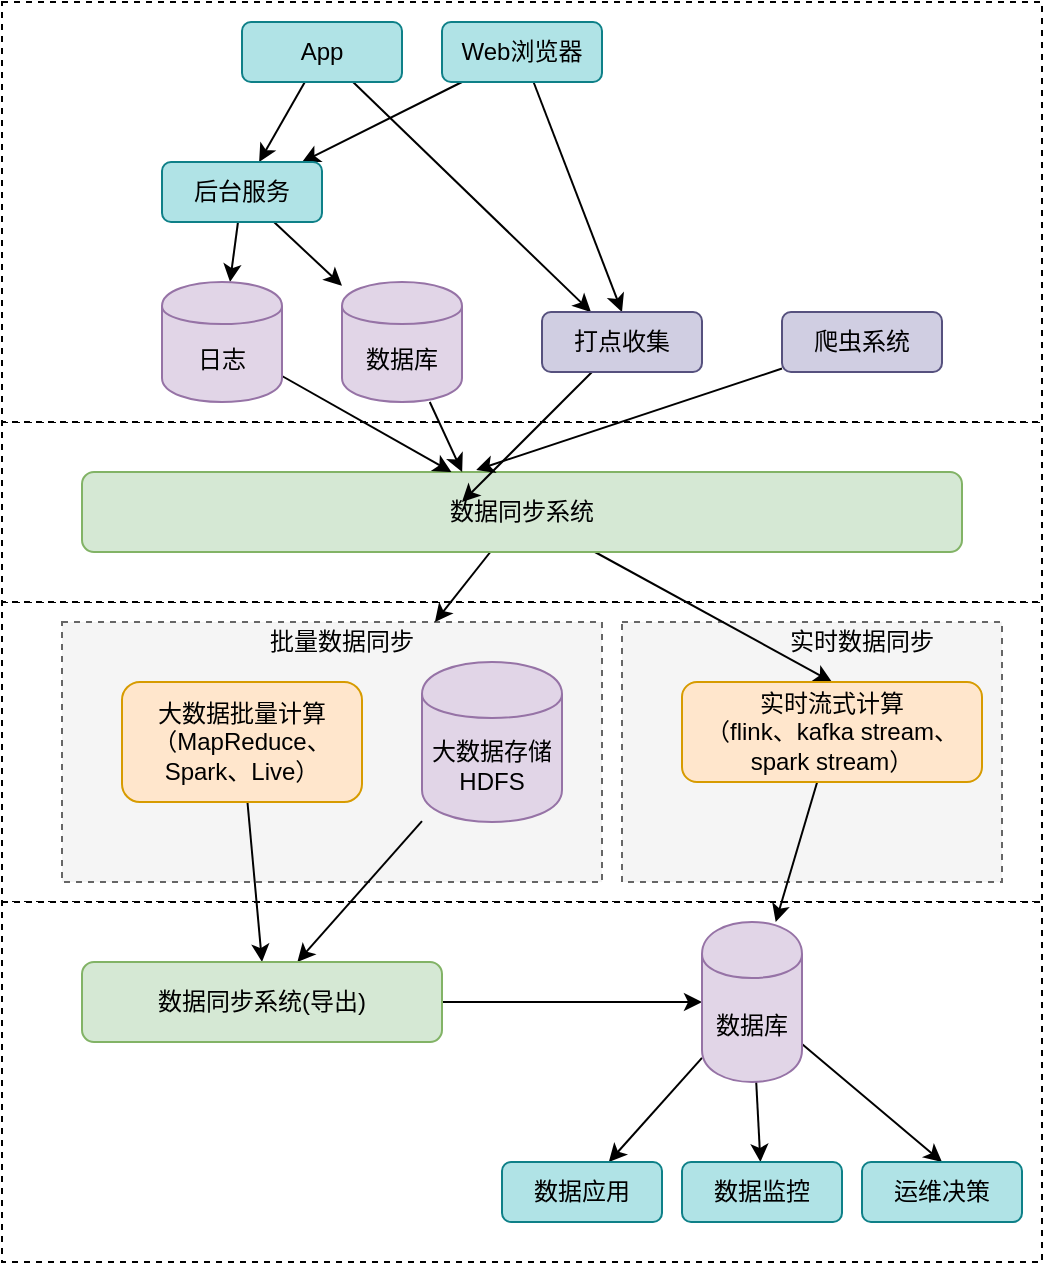 <mxfile version="12.9.13" type="github"><diagram id="FwHQQJlp3crXb-k4sVE2" name="Page-1"><mxGraphModel dx="946" dy="470" grid="1" gridSize="10" guides="1" tooltips="1" connect="1" arrows="1" fold="1" page="1" pageScale="1" pageWidth="827" pageHeight="1169" math="0" shadow="0"><root><mxCell id="0"/><mxCell id="1" parent="0"/><mxCell id="4ihViniQ6pG3tIxpzIFs-23" value="" style="rounded=0;whiteSpace=wrap;html=1;dashed=1;" vertex="1" parent="1"><mxGeometry x="120" y="320" width="520" height="150" as="geometry"/></mxCell><mxCell id="4ihViniQ6pG3tIxpzIFs-43" value="" style="rounded=0;whiteSpace=wrap;html=1;dashed=1;fillColor=#f5f5f5;strokeColor=#666666;fontColor=#333333;" vertex="1" parent="1"><mxGeometry x="430" y="330" width="190" height="130" as="geometry"/></mxCell><mxCell id="4ihViniQ6pG3tIxpzIFs-41" value="" style="rounded=0;whiteSpace=wrap;html=1;dashed=1;fillColor=#f5f5f5;strokeColor=#666666;fontColor=#333333;" vertex="1" parent="1"><mxGeometry x="150" y="330" width="270" height="130" as="geometry"/></mxCell><mxCell id="4ihViniQ6pG3tIxpzIFs-24" value="" style="rounded=0;whiteSpace=wrap;html=1;dashed=1;" vertex="1" parent="1"><mxGeometry x="120" y="470" width="520" height="180" as="geometry"/></mxCell><mxCell id="4ihViniQ6pG3tIxpzIFs-22" value="" style="rounded=0;whiteSpace=wrap;html=1;dashed=1;" vertex="1" parent="1"><mxGeometry x="120" y="230" width="520" height="90" as="geometry"/></mxCell><mxCell id="4ihViniQ6pG3tIxpzIFs-21" value="" style="rounded=0;whiteSpace=wrap;html=1;dashed=1;" vertex="1" parent="1"><mxGeometry x="120" y="20" width="520" height="210" as="geometry"/></mxCell><mxCell id="4ihViniQ6pG3tIxpzIFs-40" style="edgeStyle=none;rounded=0;orthogonalLoop=1;jettySize=auto;html=1;entryX=0.5;entryY=0;entryDx=0;entryDy=0;" edge="1" parent="1" source="4ihViniQ6pG3tIxpzIFs-1" target="4ihViniQ6pG3tIxpzIFs-15"><mxGeometry relative="1" as="geometry"/></mxCell><mxCell id="4ihViniQ6pG3tIxpzIFs-46" style="edgeStyle=none;rounded=0;orthogonalLoop=1;jettySize=auto;html=1;" edge="1" parent="1" source="4ihViniQ6pG3tIxpzIFs-1" target="4ihViniQ6pG3tIxpzIFs-41"><mxGeometry relative="1" as="geometry"/></mxCell><mxCell id="4ihViniQ6pG3tIxpzIFs-1" value="数据同步系统" style="rounded=1;whiteSpace=wrap;html=1;fillColor=#d5e8d4;strokeColor=#82b366;" vertex="1" parent="1"><mxGeometry x="160" y="255" width="440" height="40" as="geometry"/></mxCell><mxCell id="4ihViniQ6pG3tIxpzIFs-30" style="rounded=0;orthogonalLoop=1;jettySize=auto;html=1;" edge="1" parent="1" source="4ihViniQ6pG3tIxpzIFs-4" target="4ihViniQ6pG3tIxpzIFs-6"><mxGeometry relative="1" as="geometry"/></mxCell><mxCell id="4ihViniQ6pG3tIxpzIFs-32" style="edgeStyle=none;rounded=0;orthogonalLoop=1;jettySize=auto;html=1;" edge="1" parent="1" source="4ihViniQ6pG3tIxpzIFs-4" target="4ihViniQ6pG3tIxpzIFs-9"><mxGeometry relative="1" as="geometry"/></mxCell><mxCell id="4ihViniQ6pG3tIxpzIFs-4" value="App" style="rounded=1;whiteSpace=wrap;html=1;fillColor=#b0e3e6;strokeColor=#0e8088;" vertex="1" parent="1"><mxGeometry x="240" y="30" width="80" height="30" as="geometry"/></mxCell><mxCell id="4ihViniQ6pG3tIxpzIFs-31" style="edgeStyle=none;rounded=0;orthogonalLoop=1;jettySize=auto;html=1;" edge="1" parent="1" source="4ihViniQ6pG3tIxpzIFs-5" target="4ihViniQ6pG3tIxpzIFs-6"><mxGeometry relative="1" as="geometry"/></mxCell><mxCell id="4ihViniQ6pG3tIxpzIFs-33" style="edgeStyle=none;rounded=0;orthogonalLoop=1;jettySize=auto;html=1;entryX=0.5;entryY=0;entryDx=0;entryDy=0;" edge="1" parent="1" source="4ihViniQ6pG3tIxpzIFs-5" target="4ihViniQ6pG3tIxpzIFs-9"><mxGeometry relative="1" as="geometry"/></mxCell><mxCell id="4ihViniQ6pG3tIxpzIFs-5" value="Web浏览器" style="rounded=1;whiteSpace=wrap;html=1;fillColor=#b0e3e6;strokeColor=#0e8088;" vertex="1" parent="1"><mxGeometry x="340" y="30" width="80" height="30" as="geometry"/></mxCell><mxCell id="4ihViniQ6pG3tIxpzIFs-34" style="edgeStyle=none;rounded=0;orthogonalLoop=1;jettySize=auto;html=1;" edge="1" parent="1" source="4ihViniQ6pG3tIxpzIFs-6" target="4ihViniQ6pG3tIxpzIFs-10"><mxGeometry relative="1" as="geometry"/></mxCell><mxCell id="4ihViniQ6pG3tIxpzIFs-35" style="edgeStyle=none;rounded=0;orthogonalLoop=1;jettySize=auto;html=1;" edge="1" parent="1" source="4ihViniQ6pG3tIxpzIFs-6" target="4ihViniQ6pG3tIxpzIFs-11"><mxGeometry relative="1" as="geometry"/></mxCell><mxCell id="4ihViniQ6pG3tIxpzIFs-6" value="后台服务" style="rounded=1;whiteSpace=wrap;html=1;fillColor=#b0e3e6;strokeColor=#0e8088;" vertex="1" parent="1"><mxGeometry x="200" y="100" width="80" height="30" as="geometry"/></mxCell><mxCell id="4ihViniQ6pG3tIxpzIFs-38" style="edgeStyle=none;rounded=0;orthogonalLoop=1;jettySize=auto;html=1;" edge="1" parent="1" source="4ihViniQ6pG3tIxpzIFs-9"><mxGeometry relative="1" as="geometry"><mxPoint x="350" y="270" as="targetPoint"/></mxGeometry></mxCell><mxCell id="4ihViniQ6pG3tIxpzIFs-9" value="打点收集" style="rounded=1;whiteSpace=wrap;html=1;fillColor=#d0cee2;strokeColor=#56517e;" vertex="1" parent="1"><mxGeometry x="390" y="175" width="80" height="30" as="geometry"/></mxCell><mxCell id="4ihViniQ6pG3tIxpzIFs-36" style="edgeStyle=none;rounded=0;orthogonalLoop=1;jettySize=auto;html=1;" edge="1" parent="1" source="4ihViniQ6pG3tIxpzIFs-10" target="4ihViniQ6pG3tIxpzIFs-1"><mxGeometry relative="1" as="geometry"/></mxCell><mxCell id="4ihViniQ6pG3tIxpzIFs-10" value="日志" style="shape=cylinder;whiteSpace=wrap;html=1;boundedLbl=1;backgroundOutline=1;fillColor=#e1d5e7;strokeColor=#9673a6;" vertex="1" parent="1"><mxGeometry x="200" y="160" width="60" height="60" as="geometry"/></mxCell><mxCell id="4ihViniQ6pG3tIxpzIFs-37" style="edgeStyle=none;rounded=0;orthogonalLoop=1;jettySize=auto;html=1;entryX=0.432;entryY=0;entryDx=0;entryDy=0;entryPerimeter=0;" edge="1" parent="1" source="4ihViniQ6pG3tIxpzIFs-11" target="4ihViniQ6pG3tIxpzIFs-1"><mxGeometry relative="1" as="geometry"/></mxCell><mxCell id="4ihViniQ6pG3tIxpzIFs-11" value="数据库" style="shape=cylinder;whiteSpace=wrap;html=1;boundedLbl=1;backgroundOutline=1;fillColor=#e1d5e7;strokeColor=#9673a6;" vertex="1" parent="1"><mxGeometry x="290" y="160" width="60" height="60" as="geometry"/></mxCell><mxCell id="4ihViniQ6pG3tIxpzIFs-39" style="edgeStyle=none;rounded=0;orthogonalLoop=1;jettySize=auto;html=1;entryX=0.448;entryY=-0.025;entryDx=0;entryDy=0;entryPerimeter=0;" edge="1" parent="1" source="4ihViniQ6pG3tIxpzIFs-12" target="4ihViniQ6pG3tIxpzIFs-1"><mxGeometry relative="1" as="geometry"/></mxCell><mxCell id="4ihViniQ6pG3tIxpzIFs-12" value="爬虫系统" style="rounded=1;whiteSpace=wrap;html=1;fillColor=#d0cee2;strokeColor=#56517e;" vertex="1" parent="1"><mxGeometry x="510" y="175" width="80" height="30" as="geometry"/></mxCell><mxCell id="4ihViniQ6pG3tIxpzIFs-48" style="edgeStyle=none;rounded=0;orthogonalLoop=1;jettySize=auto;html=1;" edge="1" parent="1" source="4ihViniQ6pG3tIxpzIFs-13" target="4ihViniQ6pG3tIxpzIFs-16"><mxGeometry relative="1" as="geometry"/></mxCell><mxCell id="4ihViniQ6pG3tIxpzIFs-13" value="大数据存储&lt;br&gt;HDFS" style="shape=cylinder;whiteSpace=wrap;html=1;boundedLbl=1;backgroundOutline=1;fillColor=#e1d5e7;strokeColor=#9673a6;" vertex="1" parent="1"><mxGeometry x="330" y="350" width="70" height="80" as="geometry"/></mxCell><mxCell id="4ihViniQ6pG3tIxpzIFs-47" style="edgeStyle=none;rounded=0;orthogonalLoop=1;jettySize=auto;html=1;entryX=0.5;entryY=0;entryDx=0;entryDy=0;" edge="1" parent="1" source="4ihViniQ6pG3tIxpzIFs-14" target="4ihViniQ6pG3tIxpzIFs-16"><mxGeometry relative="1" as="geometry"/></mxCell><mxCell id="4ihViniQ6pG3tIxpzIFs-14" value="大数据批量计算&lt;br&gt;（MapReduce、Spark、Live）" style="rounded=1;whiteSpace=wrap;html=1;fillColor=#ffe6cc;strokeColor=#d79b00;" vertex="1" parent="1"><mxGeometry x="180" y="360" width="120" height="60" as="geometry"/></mxCell><mxCell id="4ihViniQ6pG3tIxpzIFs-53" style="edgeStyle=none;rounded=0;orthogonalLoop=1;jettySize=auto;html=1;" edge="1" parent="1" source="4ihViniQ6pG3tIxpzIFs-15" target="4ihViniQ6pG3tIxpzIFs-17"><mxGeometry relative="1" as="geometry"/></mxCell><mxCell id="4ihViniQ6pG3tIxpzIFs-15" value="实时流式计算&lt;br&gt;（flink、kafka stream、spark stream）" style="rounded=1;whiteSpace=wrap;html=1;fillColor=#ffe6cc;strokeColor=#d79b00;" vertex="1" parent="1"><mxGeometry x="460" y="360" width="150" height="50" as="geometry"/></mxCell><mxCell id="4ihViniQ6pG3tIxpzIFs-49" style="edgeStyle=none;rounded=0;orthogonalLoop=1;jettySize=auto;html=1;entryX=0;entryY=0.5;entryDx=0;entryDy=0;" edge="1" parent="1" source="4ihViniQ6pG3tIxpzIFs-16" target="4ihViniQ6pG3tIxpzIFs-17"><mxGeometry relative="1" as="geometry"/></mxCell><mxCell id="4ihViniQ6pG3tIxpzIFs-16" value="数据同步系统(导出)" style="rounded=1;whiteSpace=wrap;html=1;fillColor=#d5e8d4;strokeColor=#82b366;" vertex="1" parent="1"><mxGeometry x="160" y="500" width="180" height="40" as="geometry"/></mxCell><mxCell id="4ihViniQ6pG3tIxpzIFs-50" style="edgeStyle=none;rounded=0;orthogonalLoop=1;jettySize=auto;html=1;" edge="1" parent="1" source="4ihViniQ6pG3tIxpzIFs-17" target="4ihViniQ6pG3tIxpzIFs-18"><mxGeometry relative="1" as="geometry"/></mxCell><mxCell id="4ihViniQ6pG3tIxpzIFs-51" style="edgeStyle=none;rounded=0;orthogonalLoop=1;jettySize=auto;html=1;" edge="1" parent="1" source="4ihViniQ6pG3tIxpzIFs-17" target="4ihViniQ6pG3tIxpzIFs-19"><mxGeometry relative="1" as="geometry"/></mxCell><mxCell id="4ihViniQ6pG3tIxpzIFs-52" style="edgeStyle=none;rounded=0;orthogonalLoop=1;jettySize=auto;html=1;entryX=0.5;entryY=0;entryDx=0;entryDy=0;" edge="1" parent="1" source="4ihViniQ6pG3tIxpzIFs-17" target="4ihViniQ6pG3tIxpzIFs-20"><mxGeometry relative="1" as="geometry"/></mxCell><mxCell id="4ihViniQ6pG3tIxpzIFs-17" value="数据库" style="shape=cylinder;whiteSpace=wrap;html=1;boundedLbl=1;backgroundOutline=1;fillColor=#e1d5e7;strokeColor=#9673a6;" vertex="1" parent="1"><mxGeometry x="470" y="480" width="50" height="80" as="geometry"/></mxCell><mxCell id="4ihViniQ6pG3tIxpzIFs-18" value="数据应用" style="rounded=1;whiteSpace=wrap;html=1;fillColor=#b0e3e6;strokeColor=#0e8088;" vertex="1" parent="1"><mxGeometry x="370" y="600" width="80" height="30" as="geometry"/></mxCell><mxCell id="4ihViniQ6pG3tIxpzIFs-19" value="数据监控&lt;span style=&quot;font-family: monospace ; font-size: 0px&quot;&gt;%3CmxGraphModel%3E%3Croot%3E%3CmxCell%20id%3D%220%22%2F%3E%3CmxCell%20id%3D%221%22%20parent%3D%220%22%2F%3E%3CmxCell%20id%3D%222%22%20value%3D%22%E6%89%93%E7%82%B9%E6%94%B6%E9%9B%86%22%20style%3D%22rounded%3D1%3BwhiteSpace%3Dwrap%3Bhtml%3D1%3B%22%20vertex%3D%221%22%20parent%3D%221%22%3E%3CmxGeometry%20x%3D%22390%22%20y%3D%22175%22%20width%3D%2280%22%20height%3D%2230%22%20as%3D%22geometry%22%2F%3E%3C%2FmxCell%3E%3CmxCell%20id%3D%223%22%20value%3D%22%E7%88%AC%E8%99%AB%E7%B3%BB%E7%BB%9F%22%20style%3D%22rounded%3D1%3BwhiteSpace%3Dwrap%3Bhtml%3D1%3B%22%20vertex%3D%221%22%20parent%3D%221%22%3E%3CmxGeometry%20x%3D%22510%22%20y%3D%22175%22%20width%3D%2280%22%20height%3D%2230%22%20as%3D%22geometry%22%2F%3E%3C%2FmxCell%3E%3C%2Froot%3E%3C%2FmxGraphModel%3E&lt;/span&gt;" style="rounded=1;whiteSpace=wrap;html=1;fillColor=#b0e3e6;strokeColor=#0e8088;" vertex="1" parent="1"><mxGeometry x="460" y="600" width="80" height="30" as="geometry"/></mxCell><mxCell id="4ihViniQ6pG3tIxpzIFs-20" value="运维决策" style="rounded=1;whiteSpace=wrap;html=1;fillColor=#b0e3e6;strokeColor=#0e8088;" vertex="1" parent="1"><mxGeometry x="550" y="600" width="80" height="30" as="geometry"/></mxCell><mxCell id="4ihViniQ6pG3tIxpzIFs-42" value="批量数据同步" style="text;html=1;strokeColor=none;fillColor=none;align=center;verticalAlign=middle;whiteSpace=wrap;rounded=0;dashed=1;" vertex="1" parent="1"><mxGeometry x="250" y="330" width="80" height="20" as="geometry"/></mxCell><mxCell id="4ihViniQ6pG3tIxpzIFs-44" value="实时数据同步" style="text;html=1;strokeColor=none;fillColor=none;align=center;verticalAlign=middle;whiteSpace=wrap;rounded=0;dashed=1;" vertex="1" parent="1"><mxGeometry x="510" y="330" width="80" height="20" as="geometry"/></mxCell></root></mxGraphModel></diagram></mxfile>